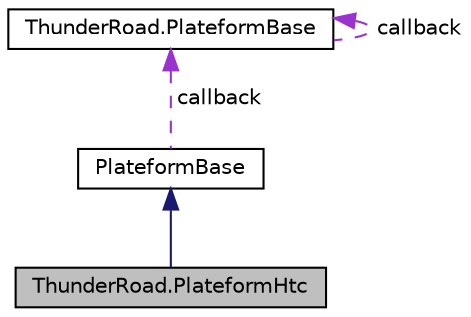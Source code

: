 digraph "ThunderRoad.PlateformHtc"
{
 // LATEX_PDF_SIZE
  edge [fontname="Helvetica",fontsize="10",labelfontname="Helvetica",labelfontsize="10"];
  node [fontname="Helvetica",fontsize="10",shape=record];
  Node1 [label="ThunderRoad.PlateformHtc",height=0.2,width=0.4,color="black", fillcolor="grey75", style="filled", fontcolor="black",tooltip="Class PlateformHtc. Implements the ThunderRoad.PlateformBase"];
  Node2 -> Node1 [dir="back",color="midnightblue",fontsize="10",style="solid",fontname="Helvetica"];
  Node2 [label="PlateformBase",height=0.2,width=0.4,color="black", fillcolor="white", style="filled",URL="$class_thunder_road_1_1_plateform_base.html",tooltip="Class PlateformBase."];
  Node3 -> Node2 [dir="back",color="darkorchid3",fontsize="10",style="dashed",label=" callback" ,fontname="Helvetica"];
  Node3 [label="ThunderRoad.PlateformBase",height=0.2,width=0.4,color="black", fillcolor="white", style="filled",URL="$class_thunder_road_1_1_plateform_base.html",tooltip="Class PlateformBase."];
  Node3 -> Node3 [dir="back",color="darkorchid3",fontsize="10",style="dashed",label=" callback" ,fontname="Helvetica"];
}
